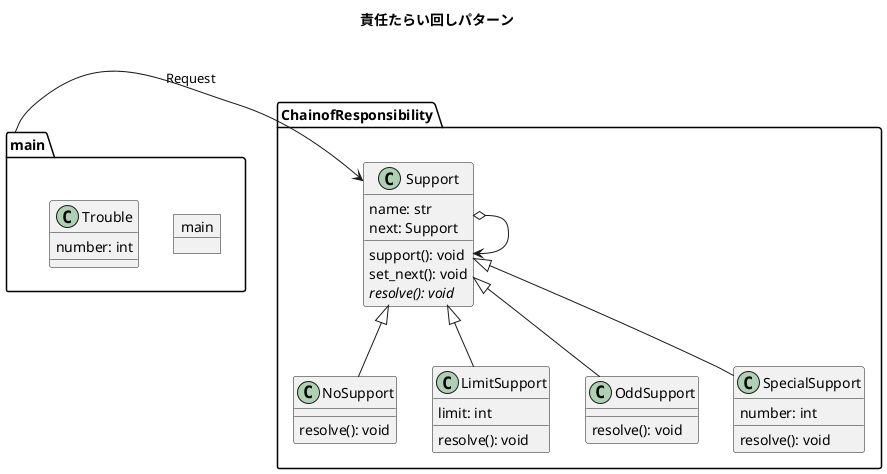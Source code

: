 @startuml

title 責任たらい回しパターン

package main {
    object main {
    }

    class Trouble{
      number: int
    }
    
}

package ChainofResponsibility {

    class Support {
        name: str
        next: Support
        support(): void
        set_next(): void
        {abstract} resolve(): void
    }

    class NoSupport {
        resolve(): void
    }

    class LimitSupport {
        limit: int
        resolve(): void
    }

    class OddSupport {
        resolve(): void
    }

    class SpecialSupport {
        number: int
        resolve(): void
    }

}

    main -right-> Support : Request
    Support o--> Support
    NoSupport -up-|> Support
    LimitSupport -up-|> Support
    OddSupport -up-|> Support
    SpecialSupport -up-|> Support

@enduml
